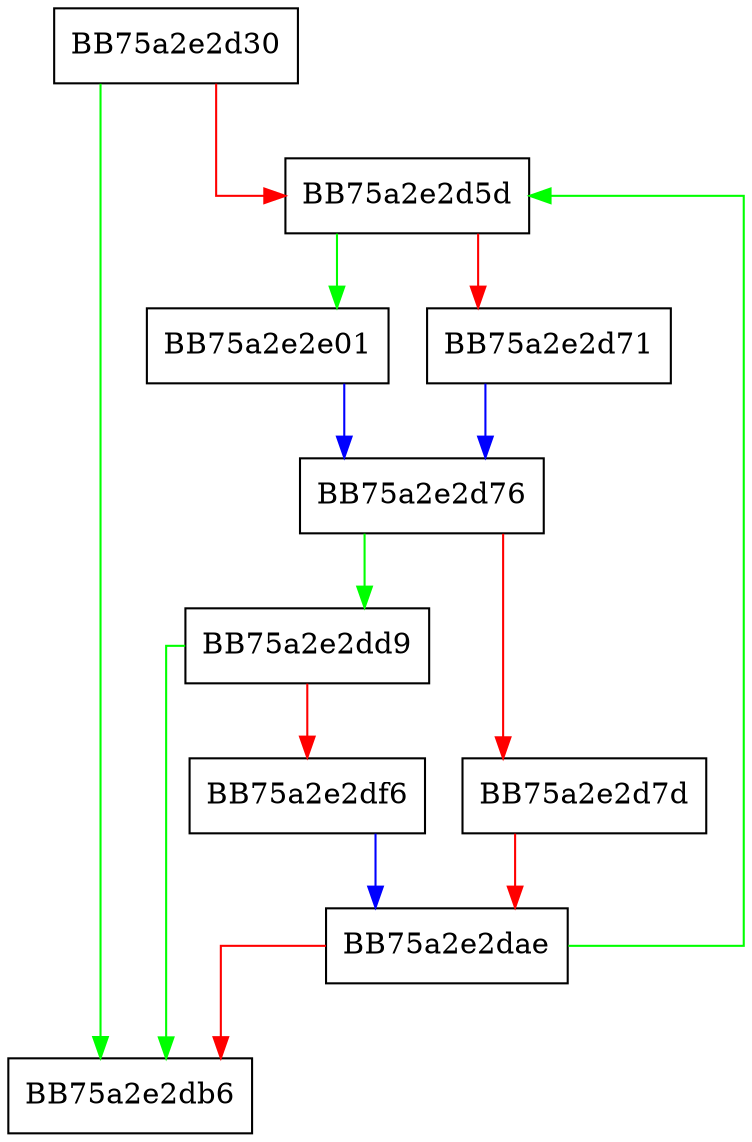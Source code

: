 digraph xsputn {
  node [shape="box"];
  graph [splines=ortho];
  BB75a2e2d30 -> BB75a2e2db6 [color="green"];
  BB75a2e2d30 -> BB75a2e2d5d [color="red"];
  BB75a2e2d5d -> BB75a2e2e01 [color="green"];
  BB75a2e2d5d -> BB75a2e2d71 [color="red"];
  BB75a2e2d71 -> BB75a2e2d76 [color="blue"];
  BB75a2e2d76 -> BB75a2e2dd9 [color="green"];
  BB75a2e2d76 -> BB75a2e2d7d [color="red"];
  BB75a2e2d7d -> BB75a2e2dae [color="red"];
  BB75a2e2dae -> BB75a2e2d5d [color="green"];
  BB75a2e2dae -> BB75a2e2db6 [color="red"];
  BB75a2e2dd9 -> BB75a2e2db6 [color="green"];
  BB75a2e2dd9 -> BB75a2e2df6 [color="red"];
  BB75a2e2df6 -> BB75a2e2dae [color="blue"];
  BB75a2e2e01 -> BB75a2e2d76 [color="blue"];
}